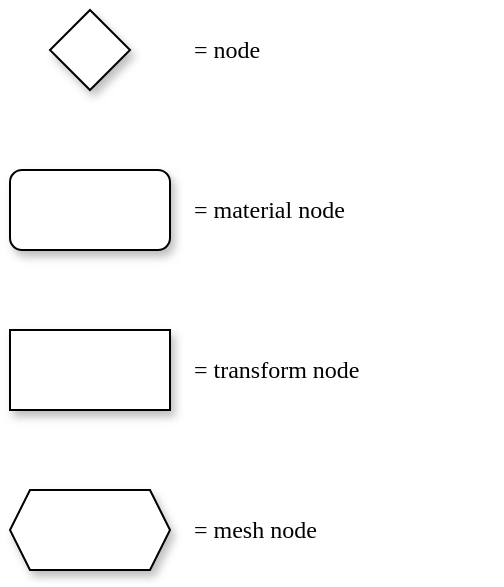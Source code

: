 <mxfile>
    <diagram id="cD52tqRjU22jmfu8s6Lm" name="Page-1">
        <mxGraphModel dx="990" dy="525" grid="1" gridSize="10" guides="1" tooltips="1" connect="1" arrows="1" fold="1" page="1" pageScale="1" pageWidth="850" pageHeight="1100" math="0" shadow="0">
            <root>
                <mxCell id="0"/>
                <mxCell id="1" parent="0"/>
                <mxCell id="201" value="" style="rhombus;whiteSpace=wrap;html=1;shadow=1;fontFamily=Lucida Console;" parent="1" vertex="1">
                    <mxGeometry x="40" width="40" height="40" as="geometry"/>
                </mxCell>
                <mxCell id="203" value="= node" style="rounded=0;whiteSpace=wrap;html=1;shadow=0;fontFamily=Lucida Console;strokeColor=none;fillColor=none;align=left;" parent="1" vertex="1">
                    <mxGeometry x="110" width="150" height="40" as="geometry"/>
                </mxCell>
                <mxCell id="205" value="= material node" style="rounded=0;whiteSpace=wrap;html=1;shadow=1;fontFamily=Lucida Console;strokeColor=none;fillColor=none;align=left;" parent="1" vertex="1">
                    <mxGeometry x="110" y="80" width="150" height="40" as="geometry"/>
                </mxCell>
                <mxCell id="207" value="= mesh node" style="rounded=0;whiteSpace=wrap;html=1;shadow=1;fontFamily=Lucida Console;strokeColor=none;fillColor=none;align=left;" parent="1" vertex="1">
                    <mxGeometry x="110" y="240" width="150" height="40" as="geometry"/>
                </mxCell>
                <mxCell id="209" value="= transform node" style="rounded=0;whiteSpace=wrap;html=1;shadow=1;fontFamily=Lucida Console;strokeColor=none;fillColor=none;align=left;" parent="1" vertex="1">
                    <mxGeometry x="110" y="160" width="150" height="40" as="geometry"/>
                </mxCell>
                <mxCell id="211" value="" style="rounded=1;whiteSpace=wrap;html=1;shadow=1;fontFamily=Lucida Console;" parent="1" vertex="1">
                    <mxGeometry x="20" y="80" width="80" height="40" as="geometry"/>
                </mxCell>
                <mxCell id="212" value="" style="rounded=0;whiteSpace=wrap;html=1;shadow=1;fontFamily=Lucida Console;" parent="1" vertex="1">
                    <mxGeometry x="20" y="160" width="80" height="40" as="geometry"/>
                </mxCell>
                <mxCell id="215" value="" style="shape=hexagon;perimeter=hexagonPerimeter2;whiteSpace=wrap;html=1;fixedSize=1;shadow=1;size=10;" parent="1" vertex="1">
                    <mxGeometry x="20" y="240" width="80" height="40" as="geometry"/>
                </mxCell>
            </root>
        </mxGraphModel>
    </diagram>
</mxfile>